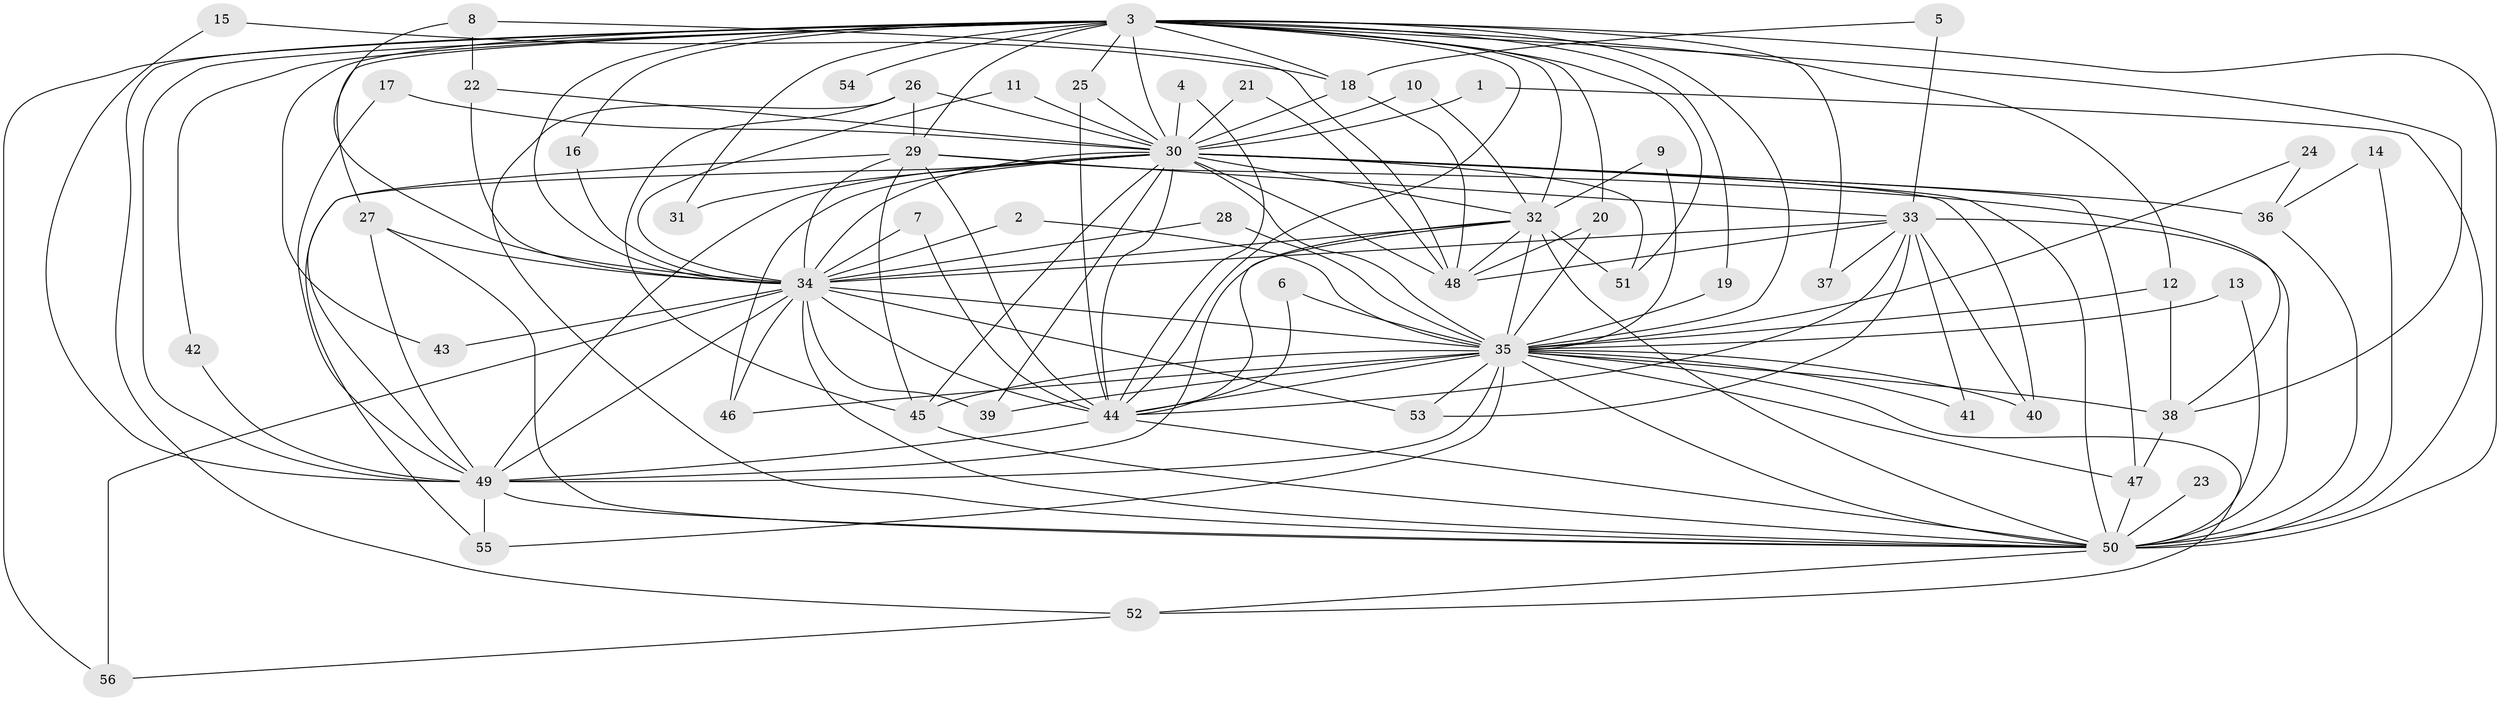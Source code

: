 // original degree distribution, {19: 0.009009009009009009, 23: 0.018018018018018018, 27: 0.009009009009009009, 32: 0.009009009009009009, 15: 0.02702702702702703, 25: 0.018018018018018018, 3: 0.24324324324324326, 4: 0.08108108108108109, 2: 0.5225225225225225, 5: 0.02702702702702703, 8: 0.009009009009009009, 7: 0.009009009009009009, 6: 0.018018018018018018}
// Generated by graph-tools (version 1.1) at 2025/25/03/09/25 03:25:40]
// undirected, 56 vertices, 149 edges
graph export_dot {
graph [start="1"]
  node [color=gray90,style=filled];
  1;
  2;
  3;
  4;
  5;
  6;
  7;
  8;
  9;
  10;
  11;
  12;
  13;
  14;
  15;
  16;
  17;
  18;
  19;
  20;
  21;
  22;
  23;
  24;
  25;
  26;
  27;
  28;
  29;
  30;
  31;
  32;
  33;
  34;
  35;
  36;
  37;
  38;
  39;
  40;
  41;
  42;
  43;
  44;
  45;
  46;
  47;
  48;
  49;
  50;
  51;
  52;
  53;
  54;
  55;
  56;
  1 -- 30 [weight=1.0];
  1 -- 50 [weight=1.0];
  2 -- 34 [weight=1.0];
  2 -- 35 [weight=1.0];
  3 -- 12 [weight=1.0];
  3 -- 16 [weight=1.0];
  3 -- 18 [weight=1.0];
  3 -- 19 [weight=1.0];
  3 -- 20 [weight=1.0];
  3 -- 25 [weight=1.0];
  3 -- 27 [weight=1.0];
  3 -- 29 [weight=1.0];
  3 -- 30 [weight=5.0];
  3 -- 31 [weight=1.0];
  3 -- 32 [weight=3.0];
  3 -- 34 [weight=2.0];
  3 -- 35 [weight=2.0];
  3 -- 37 [weight=1.0];
  3 -- 38 [weight=1.0];
  3 -- 42 [weight=1.0];
  3 -- 43 [weight=1.0];
  3 -- 44 [weight=3.0];
  3 -- 49 [weight=3.0];
  3 -- 50 [weight=4.0];
  3 -- 51 [weight=1.0];
  3 -- 52 [weight=1.0];
  3 -- 54 [weight=1.0];
  3 -- 56 [weight=1.0];
  4 -- 30 [weight=1.0];
  4 -- 44 [weight=1.0];
  5 -- 18 [weight=1.0];
  5 -- 33 [weight=1.0];
  6 -- 35 [weight=1.0];
  6 -- 44 [weight=1.0];
  7 -- 34 [weight=1.0];
  7 -- 44 [weight=1.0];
  8 -- 22 [weight=1.0];
  8 -- 34 [weight=1.0];
  8 -- 48 [weight=1.0];
  9 -- 32 [weight=1.0];
  9 -- 35 [weight=1.0];
  10 -- 30 [weight=1.0];
  10 -- 32 [weight=1.0];
  11 -- 30 [weight=1.0];
  11 -- 34 [weight=1.0];
  12 -- 35 [weight=1.0];
  12 -- 38 [weight=1.0];
  13 -- 35 [weight=1.0];
  13 -- 50 [weight=1.0];
  14 -- 36 [weight=1.0];
  14 -- 50 [weight=1.0];
  15 -- 18 [weight=1.0];
  15 -- 49 [weight=1.0];
  16 -- 34 [weight=1.0];
  17 -- 30 [weight=1.0];
  17 -- 49 [weight=1.0];
  18 -- 30 [weight=1.0];
  18 -- 48 [weight=1.0];
  19 -- 35 [weight=2.0];
  20 -- 35 [weight=1.0];
  20 -- 48 [weight=1.0];
  21 -- 30 [weight=1.0];
  21 -- 48 [weight=1.0];
  22 -- 30 [weight=1.0];
  22 -- 34 [weight=1.0];
  23 -- 50 [weight=1.0];
  24 -- 35 [weight=1.0];
  24 -- 36 [weight=1.0];
  25 -- 30 [weight=1.0];
  25 -- 44 [weight=1.0];
  26 -- 29 [weight=2.0];
  26 -- 30 [weight=2.0];
  26 -- 45 [weight=1.0];
  26 -- 50 [weight=1.0];
  27 -- 34 [weight=1.0];
  27 -- 49 [weight=1.0];
  27 -- 50 [weight=1.0];
  28 -- 34 [weight=1.0];
  28 -- 35 [weight=1.0];
  29 -- 33 [weight=1.0];
  29 -- 34 [weight=1.0];
  29 -- 38 [weight=1.0];
  29 -- 44 [weight=1.0];
  29 -- 45 [weight=1.0];
  29 -- 49 [weight=1.0];
  30 -- 31 [weight=1.0];
  30 -- 32 [weight=2.0];
  30 -- 34 [weight=4.0];
  30 -- 35 [weight=3.0];
  30 -- 36 [weight=3.0];
  30 -- 39 [weight=1.0];
  30 -- 40 [weight=1.0];
  30 -- 44 [weight=2.0];
  30 -- 45 [weight=1.0];
  30 -- 46 [weight=1.0];
  30 -- 47 [weight=1.0];
  30 -- 48 [weight=2.0];
  30 -- 49 [weight=2.0];
  30 -- 50 [weight=3.0];
  30 -- 51 [weight=1.0];
  30 -- 55 [weight=1.0];
  32 -- 34 [weight=1.0];
  32 -- 35 [weight=1.0];
  32 -- 44 [weight=1.0];
  32 -- 48 [weight=1.0];
  32 -- 49 [weight=2.0];
  32 -- 50 [weight=1.0];
  32 -- 51 [weight=1.0];
  33 -- 34 [weight=1.0];
  33 -- 37 [weight=1.0];
  33 -- 40 [weight=1.0];
  33 -- 41 [weight=1.0];
  33 -- 44 [weight=1.0];
  33 -- 48 [weight=1.0];
  33 -- 50 [weight=2.0];
  33 -- 53 [weight=1.0];
  34 -- 35 [weight=1.0];
  34 -- 39 [weight=1.0];
  34 -- 43 [weight=1.0];
  34 -- 44 [weight=1.0];
  34 -- 46 [weight=1.0];
  34 -- 49 [weight=1.0];
  34 -- 50 [weight=1.0];
  34 -- 53 [weight=1.0];
  34 -- 56 [weight=1.0];
  35 -- 38 [weight=1.0];
  35 -- 39 [weight=1.0];
  35 -- 40 [weight=1.0];
  35 -- 41 [weight=1.0];
  35 -- 44 [weight=2.0];
  35 -- 45 [weight=1.0];
  35 -- 46 [weight=2.0];
  35 -- 47 [weight=1.0];
  35 -- 49 [weight=1.0];
  35 -- 50 [weight=1.0];
  35 -- 52 [weight=1.0];
  35 -- 53 [weight=1.0];
  35 -- 55 [weight=1.0];
  36 -- 50 [weight=1.0];
  38 -- 47 [weight=1.0];
  42 -- 49 [weight=1.0];
  44 -- 49 [weight=2.0];
  44 -- 50 [weight=1.0];
  45 -- 50 [weight=1.0];
  47 -- 50 [weight=1.0];
  49 -- 50 [weight=1.0];
  49 -- 55 [weight=1.0];
  50 -- 52 [weight=1.0];
  52 -- 56 [weight=1.0];
}
